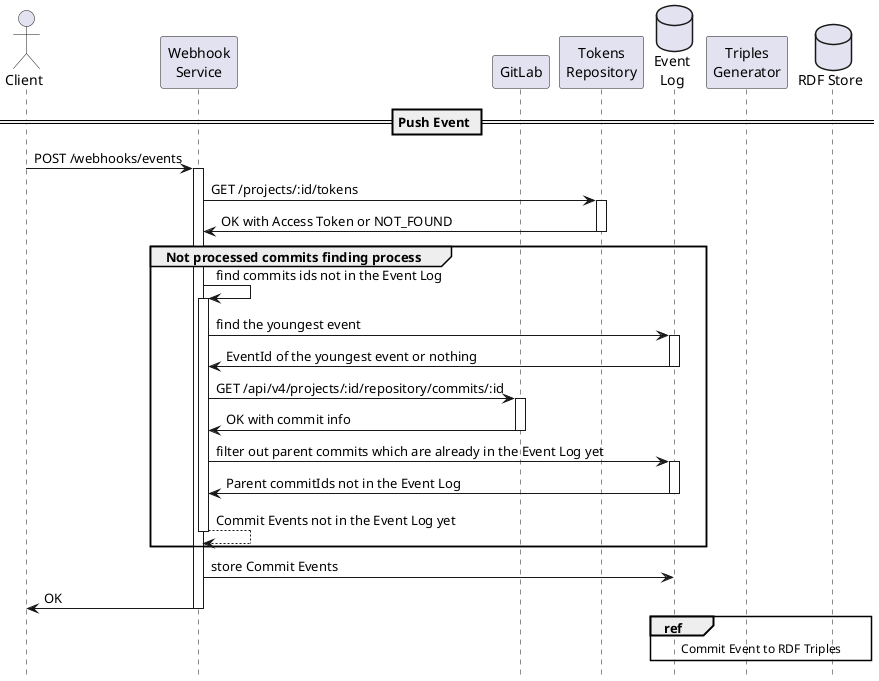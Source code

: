     @startuml
    hide footbox
    skinparam shadowing false

    actor Client
    participant "Webhook\nService" as Webhook
    participant GitLab
    participant "Tokens\nRepository" as Tokens
    database "Event\nLog" as Log
    participant "Triples\nGenerator" as Triples
    database "RDF Store" as Jena

    == Push Event ==
    Client->Webhook: POST /webhooks/events
    activate Webhook
    Webhook->Tokens: GET /projects/:id/tokens
    activate Tokens
    Tokens->Webhook: OK with Access Token or NOT_FOUND
    deactivate Tokens
    group Not processed commits finding process
    Webhook->Webhook ++ : find commits ids not in the Event Log
    Webhook->Log: find the youngest event
    activate Log
    Log->Webhook: EventId of the youngest event or nothing
    deactivate Log
    Webhook->GitLab: GET /api/v4/projects/:id/repository/commits/:id
    activate GitLab
    GitLab->Webhook: OK with commit info
    deactivate GitLab
    Webhook->Log: filter out parent commits which are already in the Event Log yet
    activate Log
    Log->Webhook: Parent commitIds not in the Event Log
    deactivate Log
    return Commit Events not in the Event Log yet
    end
    Webhook->Log: store Commit Events
    Webhook->Client: OK
    deactivate Webhook
    ref over Log, Jena: Commit Event to RDF Triples

    @enduml
